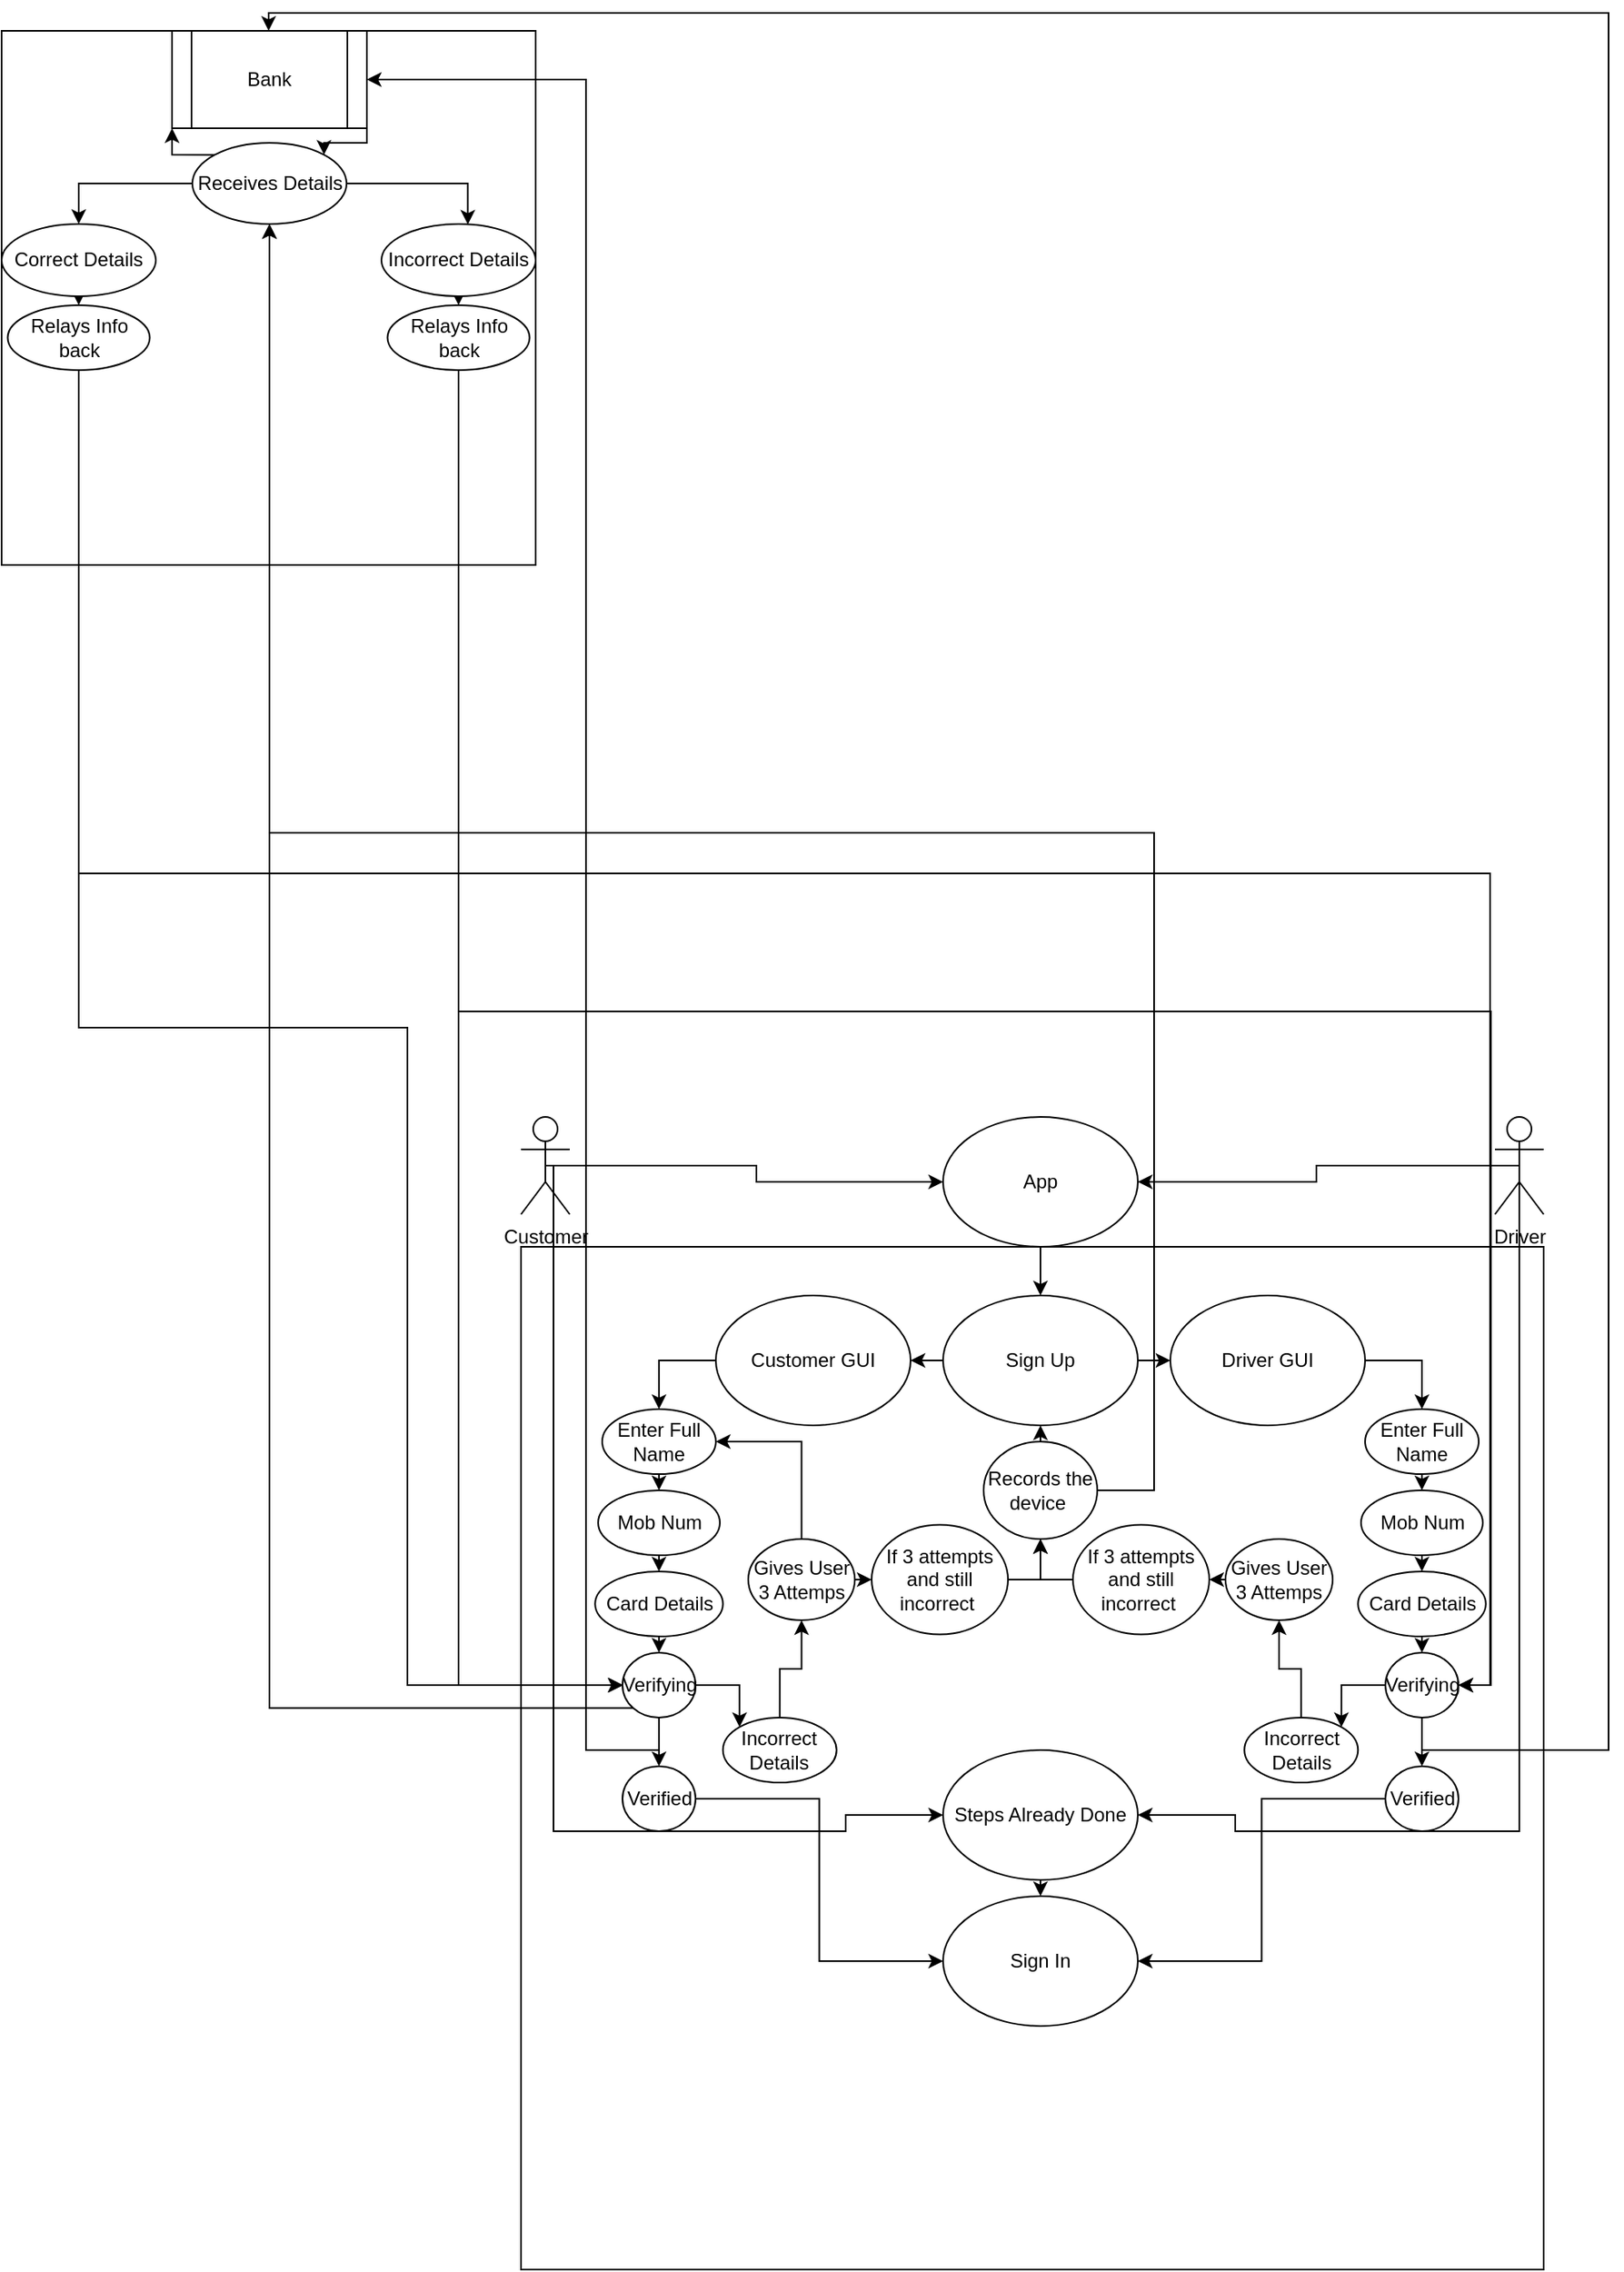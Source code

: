 <mxfile version="24.7.17">
  <diagram name="Page-1" id="1uZEyyDIQPDQiscJpvkE">
    <mxGraphModel dx="714" dy="3490" grid="1" gridSize="10" guides="1" tooltips="1" connect="1" arrows="1" fold="1" page="1" pageScale="1" pageWidth="827" pageHeight="1169" math="0" shadow="0">
      <root>
        <mxCell id="0" />
        <mxCell id="1" parent="0" />
        <mxCell id="7FEDEtRAqXnlfVxVKvqJ-1" value="" style="whiteSpace=wrap;html=1;aspect=fixed;" vertex="1" parent="1">
          <mxGeometry x="320" y="-420" width="630" height="630" as="geometry" />
        </mxCell>
        <mxCell id="7FEDEtRAqXnlfVxVKvqJ-8" style="edgeStyle=orthogonalEdgeStyle;rounded=0;orthogonalLoop=1;jettySize=auto;html=1;exitX=0.5;exitY=0.5;exitDx=0;exitDy=0;exitPerimeter=0;entryX=0;entryY=0.5;entryDx=0;entryDy=0;" edge="1" parent="1" source="7FEDEtRAqXnlfVxVKvqJ-2" target="7FEDEtRAqXnlfVxVKvqJ-7">
          <mxGeometry relative="1" as="geometry" />
        </mxCell>
        <mxCell id="7FEDEtRAqXnlfVxVKvqJ-103" style="edgeStyle=orthogonalEdgeStyle;rounded=0;orthogonalLoop=1;jettySize=auto;html=1;exitX=0.5;exitY=0.5;exitDx=0;exitDy=0;exitPerimeter=0;entryX=0;entryY=0.5;entryDx=0;entryDy=0;" edge="1" parent="1" source="7FEDEtRAqXnlfVxVKvqJ-2" target="7FEDEtRAqXnlfVxVKvqJ-101">
          <mxGeometry relative="1" as="geometry">
            <mxPoint x="640" y="-110" as="targetPoint" />
            <Array as="points">
              <mxPoint x="340" y="-470" />
              <mxPoint x="340" y="-60" />
              <mxPoint x="520" y="-60" />
              <mxPoint x="520" y="-70" />
            </Array>
          </mxGeometry>
        </mxCell>
        <mxCell id="7FEDEtRAqXnlfVxVKvqJ-2" value="Customer" style="shape=umlActor;verticalLabelPosition=bottom;verticalAlign=top;html=1;outlineConnect=0;" vertex="1" parent="1">
          <mxGeometry x="320" y="-500" width="30" height="60" as="geometry" />
        </mxCell>
        <mxCell id="7FEDEtRAqXnlfVxVKvqJ-9" style="edgeStyle=orthogonalEdgeStyle;rounded=0;orthogonalLoop=1;jettySize=auto;html=1;exitX=0.5;exitY=0.5;exitDx=0;exitDy=0;exitPerimeter=0;" edge="1" parent="1" source="7FEDEtRAqXnlfVxVKvqJ-3" target="7FEDEtRAqXnlfVxVKvqJ-7">
          <mxGeometry relative="1" as="geometry" />
        </mxCell>
        <mxCell id="7FEDEtRAqXnlfVxVKvqJ-102" style="edgeStyle=orthogonalEdgeStyle;rounded=0;orthogonalLoop=1;jettySize=auto;html=1;exitX=0.5;exitY=0.5;exitDx=0;exitDy=0;exitPerimeter=0;entryX=1;entryY=0.5;entryDx=0;entryDy=0;" edge="1" parent="1" source="7FEDEtRAqXnlfVxVKvqJ-3" target="7FEDEtRAqXnlfVxVKvqJ-101">
          <mxGeometry relative="1" as="geometry">
            <Array as="points">
              <mxPoint x="935" y="-60" />
              <mxPoint x="760" y="-60" />
              <mxPoint x="760" y="-70" />
            </Array>
          </mxGeometry>
        </mxCell>
        <mxCell id="7FEDEtRAqXnlfVxVKvqJ-3" value="Driver" style="shape=umlActor;verticalLabelPosition=bottom;verticalAlign=top;html=1;outlineConnect=0;" vertex="1" parent="1">
          <mxGeometry x="920" y="-500" width="30" height="60" as="geometry" />
        </mxCell>
        <mxCell id="7FEDEtRAqXnlfVxVKvqJ-14" style="edgeStyle=orthogonalEdgeStyle;rounded=0;orthogonalLoop=1;jettySize=auto;html=1;exitX=0.5;exitY=1;exitDx=0;exitDy=0;entryX=0.5;entryY=0;entryDx=0;entryDy=0;" edge="1" parent="1" source="7FEDEtRAqXnlfVxVKvqJ-7" target="7FEDEtRAqXnlfVxVKvqJ-10">
          <mxGeometry relative="1" as="geometry" />
        </mxCell>
        <mxCell id="7FEDEtRAqXnlfVxVKvqJ-7" value="App" style="ellipse;whiteSpace=wrap;html=1;" vertex="1" parent="1">
          <mxGeometry x="580" y="-500" width="120" height="80" as="geometry" />
        </mxCell>
        <mxCell id="7FEDEtRAqXnlfVxVKvqJ-17" style="edgeStyle=orthogonalEdgeStyle;rounded=0;orthogonalLoop=1;jettySize=auto;html=1;exitX=0;exitY=0.5;exitDx=0;exitDy=0;entryX=1;entryY=0.5;entryDx=0;entryDy=0;" edge="1" parent="1" source="7FEDEtRAqXnlfVxVKvqJ-10" target="7FEDEtRAqXnlfVxVKvqJ-12">
          <mxGeometry relative="1" as="geometry" />
        </mxCell>
        <mxCell id="7FEDEtRAqXnlfVxVKvqJ-18" style="edgeStyle=orthogonalEdgeStyle;rounded=0;orthogonalLoop=1;jettySize=auto;html=1;exitX=1;exitY=0.5;exitDx=0;exitDy=0;entryX=0;entryY=0.5;entryDx=0;entryDy=0;" edge="1" parent="1" source="7FEDEtRAqXnlfVxVKvqJ-10" target="7FEDEtRAqXnlfVxVKvqJ-13">
          <mxGeometry relative="1" as="geometry" />
        </mxCell>
        <mxCell id="7FEDEtRAqXnlfVxVKvqJ-10" value="Sign Up" style="ellipse;whiteSpace=wrap;html=1;" vertex="1" parent="1">
          <mxGeometry x="580" y="-390" width="120" height="80" as="geometry" />
        </mxCell>
        <mxCell id="7FEDEtRAqXnlfVxVKvqJ-23" style="edgeStyle=orthogonalEdgeStyle;rounded=0;orthogonalLoop=1;jettySize=auto;html=1;exitX=0;exitY=0.5;exitDx=0;exitDy=0;entryX=0.5;entryY=0;entryDx=0;entryDy=0;" edge="1" parent="1" source="7FEDEtRAqXnlfVxVKvqJ-12" target="7FEDEtRAqXnlfVxVKvqJ-19">
          <mxGeometry relative="1" as="geometry" />
        </mxCell>
        <mxCell id="7FEDEtRAqXnlfVxVKvqJ-12" value="Customer GUI" style="ellipse;whiteSpace=wrap;html=1;" vertex="1" parent="1">
          <mxGeometry x="440" y="-390" width="120" height="80" as="geometry" />
        </mxCell>
        <mxCell id="7FEDEtRAqXnlfVxVKvqJ-24" style="edgeStyle=orthogonalEdgeStyle;rounded=0;orthogonalLoop=1;jettySize=auto;html=1;exitX=1;exitY=0.5;exitDx=0;exitDy=0;entryX=0.5;entryY=0;entryDx=0;entryDy=0;" edge="1" parent="1" source="7FEDEtRAqXnlfVxVKvqJ-13" target="7FEDEtRAqXnlfVxVKvqJ-20">
          <mxGeometry relative="1" as="geometry" />
        </mxCell>
        <mxCell id="7FEDEtRAqXnlfVxVKvqJ-13" value="Driver GUI" style="ellipse;whiteSpace=wrap;html=1;" vertex="1" parent="1">
          <mxGeometry x="720" y="-390" width="120" height="80" as="geometry" />
        </mxCell>
        <mxCell id="7FEDEtRAqXnlfVxVKvqJ-58" style="edgeStyle=orthogonalEdgeStyle;rounded=0;orthogonalLoop=1;jettySize=auto;html=1;exitX=0.5;exitY=1;exitDx=0;exitDy=0;entryX=0.5;entryY=0;entryDx=0;entryDy=0;" edge="1" parent="1" source="7FEDEtRAqXnlfVxVKvqJ-19" target="7FEDEtRAqXnlfVxVKvqJ-21">
          <mxGeometry relative="1" as="geometry" />
        </mxCell>
        <mxCell id="7FEDEtRAqXnlfVxVKvqJ-19" value="Enter Full Name" style="ellipse;whiteSpace=wrap;html=1;" vertex="1" parent="1">
          <mxGeometry x="370" y="-320" width="70" height="40" as="geometry" />
        </mxCell>
        <mxCell id="7FEDEtRAqXnlfVxVKvqJ-71" style="edgeStyle=orthogonalEdgeStyle;rounded=0;orthogonalLoop=1;jettySize=auto;html=1;exitX=0.5;exitY=1;exitDx=0;exitDy=0;entryX=0.5;entryY=0;entryDx=0;entryDy=0;" edge="1" parent="1" source="7FEDEtRAqXnlfVxVKvqJ-20" target="7FEDEtRAqXnlfVxVKvqJ-22">
          <mxGeometry relative="1" as="geometry" />
        </mxCell>
        <mxCell id="7FEDEtRAqXnlfVxVKvqJ-20" value="Enter Full Name" style="ellipse;whiteSpace=wrap;html=1;" vertex="1" parent="1">
          <mxGeometry x="840" y="-320" width="70" height="40" as="geometry" />
        </mxCell>
        <mxCell id="7FEDEtRAqXnlfVxVKvqJ-59" style="edgeStyle=orthogonalEdgeStyle;rounded=0;orthogonalLoop=1;jettySize=auto;html=1;exitX=0.5;exitY=1;exitDx=0;exitDy=0;entryX=0.5;entryY=0;entryDx=0;entryDy=0;" edge="1" parent="1" source="7FEDEtRAqXnlfVxVKvqJ-21" target="7FEDEtRAqXnlfVxVKvqJ-25">
          <mxGeometry relative="1" as="geometry" />
        </mxCell>
        <mxCell id="7FEDEtRAqXnlfVxVKvqJ-21" value="Mob Num" style="ellipse;whiteSpace=wrap;html=1;" vertex="1" parent="1">
          <mxGeometry x="367.5" y="-270" width="75" height="40" as="geometry" />
        </mxCell>
        <mxCell id="7FEDEtRAqXnlfVxVKvqJ-72" style="edgeStyle=orthogonalEdgeStyle;rounded=0;orthogonalLoop=1;jettySize=auto;html=1;exitX=0.5;exitY=1;exitDx=0;exitDy=0;entryX=0.5;entryY=0;entryDx=0;entryDy=0;" edge="1" parent="1" source="7FEDEtRAqXnlfVxVKvqJ-22" target="7FEDEtRAqXnlfVxVKvqJ-64">
          <mxGeometry relative="1" as="geometry" />
        </mxCell>
        <mxCell id="7FEDEtRAqXnlfVxVKvqJ-22" value="Mob Num" style="ellipse;whiteSpace=wrap;html=1;" vertex="1" parent="1">
          <mxGeometry x="837.5" y="-270" width="75" height="40" as="geometry" />
        </mxCell>
        <mxCell id="7FEDEtRAqXnlfVxVKvqJ-91" style="edgeStyle=orthogonalEdgeStyle;rounded=0;orthogonalLoop=1;jettySize=auto;html=1;exitX=0.5;exitY=1;exitDx=0;exitDy=0;entryX=0.5;entryY=0;entryDx=0;entryDy=0;" edge="1" parent="1" source="7FEDEtRAqXnlfVxVKvqJ-25" target="7FEDEtRAqXnlfVxVKvqJ-28">
          <mxGeometry relative="1" as="geometry" />
        </mxCell>
        <mxCell id="7FEDEtRAqXnlfVxVKvqJ-25" value="Card Details" style="ellipse;whiteSpace=wrap;html=1;" vertex="1" parent="1">
          <mxGeometry x="365.63" y="-220" width="78.75" height="40" as="geometry" />
        </mxCell>
        <mxCell id="7FEDEtRAqXnlfVxVKvqJ-26" value="" style="whiteSpace=wrap;html=1;aspect=fixed;" vertex="1" parent="1">
          <mxGeometry y="-1169" width="329" height="329" as="geometry" />
        </mxCell>
        <mxCell id="7FEDEtRAqXnlfVxVKvqJ-54" style="edgeStyle=orthogonalEdgeStyle;rounded=0;orthogonalLoop=1;jettySize=auto;html=1;exitX=1;exitY=1;exitDx=0;exitDy=0;entryX=1;entryY=0;entryDx=0;entryDy=0;" edge="1" parent="1" source="7FEDEtRAqXnlfVxVKvqJ-27" target="7FEDEtRAqXnlfVxVKvqJ-29">
          <mxGeometry relative="1" as="geometry">
            <Array as="points">
              <mxPoint x="225" y="-1100" />
              <mxPoint x="199" y="-1100" />
            </Array>
          </mxGeometry>
        </mxCell>
        <mxCell id="7FEDEtRAqXnlfVxVKvqJ-27" value="Bank" style="shape=process;whiteSpace=wrap;html=1;backgroundOutline=1;" vertex="1" parent="1">
          <mxGeometry x="105" y="-1169" width="120" height="60" as="geometry" />
        </mxCell>
        <mxCell id="7FEDEtRAqXnlfVxVKvqJ-57" style="edgeStyle=orthogonalEdgeStyle;rounded=0;orthogonalLoop=1;jettySize=auto;html=1;exitX=1;exitY=0.5;exitDx=0;exitDy=0;entryX=0;entryY=0;entryDx=0;entryDy=0;" edge="1" parent="1" source="7FEDEtRAqXnlfVxVKvqJ-28" target="7FEDEtRAqXnlfVxVKvqJ-39">
          <mxGeometry relative="1" as="geometry" />
        </mxCell>
        <mxCell id="7FEDEtRAqXnlfVxVKvqJ-79" style="edgeStyle=orthogonalEdgeStyle;rounded=0;orthogonalLoop=1;jettySize=auto;html=1;exitX=0.5;exitY=1;exitDx=0;exitDy=0;entryX=0.5;entryY=0;entryDx=0;entryDy=0;" edge="1" parent="1" source="7FEDEtRAqXnlfVxVKvqJ-28" target="7FEDEtRAqXnlfVxVKvqJ-78">
          <mxGeometry relative="1" as="geometry" />
        </mxCell>
        <mxCell id="7FEDEtRAqXnlfVxVKvqJ-85" style="edgeStyle=orthogonalEdgeStyle;rounded=0;orthogonalLoop=1;jettySize=auto;html=1;exitX=0.5;exitY=1;exitDx=0;exitDy=0;entryX=1;entryY=0.5;entryDx=0;entryDy=0;" edge="1" parent="1" source="7FEDEtRAqXnlfVxVKvqJ-28" target="7FEDEtRAqXnlfVxVKvqJ-27">
          <mxGeometry relative="1" as="geometry">
            <Array as="points">
              <mxPoint x="405" y="-110" />
              <mxPoint x="360" y="-110" />
              <mxPoint x="360" y="-1139" />
            </Array>
          </mxGeometry>
        </mxCell>
        <mxCell id="7FEDEtRAqXnlfVxVKvqJ-92" style="edgeStyle=orthogonalEdgeStyle;rounded=0;orthogonalLoop=1;jettySize=auto;html=1;exitX=0;exitY=1;exitDx=0;exitDy=0;entryX=0.5;entryY=1;entryDx=0;entryDy=0;" edge="1" parent="1" source="7FEDEtRAqXnlfVxVKvqJ-28" target="7FEDEtRAqXnlfVxVKvqJ-29">
          <mxGeometry relative="1" as="geometry" />
        </mxCell>
        <mxCell id="7FEDEtRAqXnlfVxVKvqJ-28" value="Verifying" style="ellipse;whiteSpace=wrap;html=1;" vertex="1" parent="1">
          <mxGeometry x="382.5" y="-170" width="45" height="40" as="geometry" />
        </mxCell>
        <mxCell id="7FEDEtRAqXnlfVxVKvqJ-33" style="edgeStyle=orthogonalEdgeStyle;rounded=0;orthogonalLoop=1;jettySize=auto;html=1;exitX=0;exitY=0.5;exitDx=0;exitDy=0;entryX=0.5;entryY=0;entryDx=0;entryDy=0;" edge="1" parent="1" source="7FEDEtRAqXnlfVxVKvqJ-29" target="7FEDEtRAqXnlfVxVKvqJ-30">
          <mxGeometry relative="1" as="geometry" />
        </mxCell>
        <mxCell id="7FEDEtRAqXnlfVxVKvqJ-51" style="edgeStyle=orthogonalEdgeStyle;rounded=0;orthogonalLoop=1;jettySize=auto;html=1;exitX=0;exitY=0;exitDx=0;exitDy=0;entryX=0;entryY=1;entryDx=0;entryDy=0;" edge="1" parent="1" source="7FEDEtRAqXnlfVxVKvqJ-29" target="7FEDEtRAqXnlfVxVKvqJ-27">
          <mxGeometry relative="1" as="geometry" />
        </mxCell>
        <mxCell id="7FEDEtRAqXnlfVxVKvqJ-29" value="Receives Details" style="ellipse;whiteSpace=wrap;html=1;" vertex="1" parent="1">
          <mxGeometry x="117.5" y="-1100" width="95" height="50" as="geometry" />
        </mxCell>
        <mxCell id="7FEDEtRAqXnlfVxVKvqJ-38" style="edgeStyle=orthogonalEdgeStyle;rounded=0;orthogonalLoop=1;jettySize=auto;html=1;exitX=0.5;exitY=1;exitDx=0;exitDy=0;entryX=0.5;entryY=0;entryDx=0;entryDy=0;" edge="1" parent="1" source="7FEDEtRAqXnlfVxVKvqJ-30" target="7FEDEtRAqXnlfVxVKvqJ-36">
          <mxGeometry relative="1" as="geometry" />
        </mxCell>
        <mxCell id="7FEDEtRAqXnlfVxVKvqJ-30" value="Correct Details" style="ellipse;whiteSpace=wrap;html=1;" vertex="1" parent="1">
          <mxGeometry y="-1050" width="95" height="44.5" as="geometry" />
        </mxCell>
        <mxCell id="7FEDEtRAqXnlfVxVKvqJ-37" style="edgeStyle=orthogonalEdgeStyle;rounded=0;orthogonalLoop=1;jettySize=auto;html=1;exitX=0.5;exitY=1;exitDx=0;exitDy=0;entryX=0.5;entryY=0;entryDx=0;entryDy=0;" edge="1" parent="1" source="7FEDEtRAqXnlfVxVKvqJ-32" target="7FEDEtRAqXnlfVxVKvqJ-35">
          <mxGeometry relative="1" as="geometry" />
        </mxCell>
        <mxCell id="7FEDEtRAqXnlfVxVKvqJ-32" value="Incorrect Details" style="ellipse;whiteSpace=wrap;html=1;" vertex="1" parent="1">
          <mxGeometry x="234" y="-1050" width="95" height="44.5" as="geometry" />
        </mxCell>
        <mxCell id="7FEDEtRAqXnlfVxVKvqJ-34" style="edgeStyle=orthogonalEdgeStyle;rounded=0;orthogonalLoop=1;jettySize=auto;html=1;exitX=1;exitY=0.5;exitDx=0;exitDy=0;entryX=0.56;entryY=0.007;entryDx=0;entryDy=0;entryPerimeter=0;" edge="1" parent="1" source="7FEDEtRAqXnlfVxVKvqJ-29" target="7FEDEtRAqXnlfVxVKvqJ-32">
          <mxGeometry relative="1" as="geometry" />
        </mxCell>
        <mxCell id="7FEDEtRAqXnlfVxVKvqJ-93" style="edgeStyle=orthogonalEdgeStyle;rounded=0;orthogonalLoop=1;jettySize=auto;html=1;exitX=0.5;exitY=1;exitDx=0;exitDy=0;entryX=0;entryY=0.5;entryDx=0;entryDy=0;" edge="1" parent="1" source="7FEDEtRAqXnlfVxVKvqJ-35" target="7FEDEtRAqXnlfVxVKvqJ-28">
          <mxGeometry relative="1" as="geometry">
            <mxPoint x="380" y="-150" as="targetPoint" />
            <Array as="points">
              <mxPoint x="282" y="-150" />
            </Array>
          </mxGeometry>
        </mxCell>
        <mxCell id="7FEDEtRAqXnlfVxVKvqJ-96" style="edgeStyle=orthogonalEdgeStyle;rounded=0;orthogonalLoop=1;jettySize=auto;html=1;exitX=0.5;exitY=1;exitDx=0;exitDy=0;entryX=1;entryY=0.5;entryDx=0;entryDy=0;" edge="1" parent="1" source="7FEDEtRAqXnlfVxVKvqJ-35" target="7FEDEtRAqXnlfVxVKvqJ-65">
          <mxGeometry relative="1" as="geometry" />
        </mxCell>
        <mxCell id="7FEDEtRAqXnlfVxVKvqJ-35" value="Relays Info back&lt;span style=&quot;color: rgba(0, 0, 0, 0); font-family: monospace; font-size: 0px; text-align: start; text-wrap: nowrap;&quot;&gt;%3CmxGraphModel%3E%3Croot%3E%3CmxCell%20id%3D%220%22%2F%3E%3CmxCell%20id%3D%221%22%20parent%3D%220%22%2F%3E%3CmxCell%20id%3D%222%22%20value%3D%22%22%20style%3D%22ellipse%3BwhiteSpace%3Dwrap%3Bhtml%3D1%3B%22%20vertex%3D%221%22%20parent%3D%221%22%3E%3CmxGeometry%20y%3D%22-1050%22%20width%3D%2295%22%20height%3D%2244.5%22%20as%3D%22geometry%22%2F%3E%3C%2FmxCell%3E%3C%2Froot%3E%3C%2FmxGraphModel%3E&lt;/span&gt;" style="ellipse;whiteSpace=wrap;html=1;" vertex="1" parent="1">
          <mxGeometry x="237.75" y="-1000" width="87.5" height="40" as="geometry" />
        </mxCell>
        <mxCell id="7FEDEtRAqXnlfVxVKvqJ-83" style="edgeStyle=orthogonalEdgeStyle;rounded=0;orthogonalLoop=1;jettySize=auto;html=1;exitX=0.5;exitY=1;exitDx=0;exitDy=0;" edge="1" parent="1" source="7FEDEtRAqXnlfVxVKvqJ-36">
          <mxGeometry relative="1" as="geometry">
            <mxPoint x="383" y="-150" as="targetPoint" />
            <Array as="points">
              <mxPoint x="48" y="-555" />
              <mxPoint x="250" y="-555" />
              <mxPoint x="250" y="-150" />
            </Array>
          </mxGeometry>
        </mxCell>
        <mxCell id="7FEDEtRAqXnlfVxVKvqJ-94" style="edgeStyle=orthogonalEdgeStyle;rounded=0;orthogonalLoop=1;jettySize=auto;html=1;exitX=0.5;exitY=1;exitDx=0;exitDy=0;entryX=1;entryY=0.5;entryDx=0;entryDy=0;" edge="1" parent="1" source="7FEDEtRAqXnlfVxVKvqJ-36" target="7FEDEtRAqXnlfVxVKvqJ-65">
          <mxGeometry relative="1" as="geometry">
            <Array as="points">
              <mxPoint x="47" y="-650" />
              <mxPoint x="917" y="-650" />
              <mxPoint x="917" y="-150" />
            </Array>
          </mxGeometry>
        </mxCell>
        <mxCell id="7FEDEtRAqXnlfVxVKvqJ-36" value="Relays Info back&lt;span style=&quot;color: rgba(0, 0, 0, 0); font-family: monospace; font-size: 0px; text-align: start; text-wrap: nowrap;&quot;&gt;%3CmxGraphModel%3E%3Croot%3E%3CmxCell%20id%3D%220%22%2F%3E%3CmxCell%20id%3D%221%22%20parent%3D%220%22%2F%3E%3CmxCell%20id%3D%222%22%20value%3D%22%22%20style%3D%22ellipse%3BwhiteSpace%3Dwrap%3Bhtml%3D1%3B%22%20vertex%3D%221%22%20parent%3D%221%22%3E%3CmxGeometry%20y%3D%22-1050%22%20width%3D%2295%22%20height%3D%2244.5%22%20as%3D%22geometry%22%2F%3E%3C%2FmxCell%3E%3C%2Froot%3E%3C%2FmxGraphModel%3E&lt;/span&gt;" style="ellipse;whiteSpace=wrap;html=1;" vertex="1" parent="1">
          <mxGeometry x="3.75" y="-1000" width="87.5" height="40" as="geometry" />
        </mxCell>
        <mxCell id="7FEDEtRAqXnlfVxVKvqJ-42" style="edgeStyle=orthogonalEdgeStyle;rounded=0;orthogonalLoop=1;jettySize=auto;html=1;exitX=0.5;exitY=0;exitDx=0;exitDy=0;entryX=0.5;entryY=1;entryDx=0;entryDy=0;" edge="1" parent="1" source="7FEDEtRAqXnlfVxVKvqJ-39" target="7FEDEtRAqXnlfVxVKvqJ-41">
          <mxGeometry relative="1" as="geometry" />
        </mxCell>
        <mxCell id="7FEDEtRAqXnlfVxVKvqJ-39" value="Incorrect Details" style="ellipse;whiteSpace=wrap;html=1;" vertex="1" parent="1">
          <mxGeometry x="444.38" y="-130" width="70" height="40" as="geometry" />
        </mxCell>
        <mxCell id="7FEDEtRAqXnlfVxVKvqJ-43" style="edgeStyle=orthogonalEdgeStyle;rounded=0;orthogonalLoop=1;jettySize=auto;html=1;exitX=0.5;exitY=0;exitDx=0;exitDy=0;entryX=1;entryY=0.5;entryDx=0;entryDy=0;" edge="1" parent="1" source="7FEDEtRAqXnlfVxVKvqJ-41" target="7FEDEtRAqXnlfVxVKvqJ-19">
          <mxGeometry relative="1" as="geometry" />
        </mxCell>
        <mxCell id="7FEDEtRAqXnlfVxVKvqJ-48" style="edgeStyle=orthogonalEdgeStyle;rounded=0;orthogonalLoop=1;jettySize=auto;html=1;exitX=1;exitY=0.5;exitDx=0;exitDy=0;entryX=0;entryY=0.5;entryDx=0;entryDy=0;" edge="1" parent="1" source="7FEDEtRAqXnlfVxVKvqJ-41" target="7FEDEtRAqXnlfVxVKvqJ-47">
          <mxGeometry relative="1" as="geometry" />
        </mxCell>
        <mxCell id="7FEDEtRAqXnlfVxVKvqJ-41" value="Gives User 3 Attemps" style="ellipse;whiteSpace=wrap;html=1;" vertex="1" parent="1">
          <mxGeometry x="460" y="-240" width="65.62" height="50" as="geometry" />
        </mxCell>
        <mxCell id="7FEDEtRAqXnlfVxVKvqJ-46" style="edgeStyle=orthogonalEdgeStyle;rounded=0;orthogonalLoop=1;jettySize=auto;html=1;exitX=0.5;exitY=0;exitDx=0;exitDy=0;entryX=0.5;entryY=1;entryDx=0;entryDy=0;" edge="1" parent="1" source="7FEDEtRAqXnlfVxVKvqJ-44" target="7FEDEtRAqXnlfVxVKvqJ-10">
          <mxGeometry relative="1" as="geometry" />
        </mxCell>
        <mxCell id="7FEDEtRAqXnlfVxVKvqJ-50" style="edgeStyle=orthogonalEdgeStyle;rounded=0;orthogonalLoop=1;jettySize=auto;html=1;exitX=1;exitY=0.5;exitDx=0;exitDy=0;entryX=0.5;entryY=1;entryDx=0;entryDy=0;" edge="1" parent="1" source="7FEDEtRAqXnlfVxVKvqJ-44" target="7FEDEtRAqXnlfVxVKvqJ-29">
          <mxGeometry relative="1" as="geometry">
            <Array as="points">
              <mxPoint x="710" y="-270" />
              <mxPoint x="710" y="-675" />
              <mxPoint x="165" y="-675" />
            </Array>
          </mxGeometry>
        </mxCell>
        <mxCell id="7FEDEtRAqXnlfVxVKvqJ-44" value="Records the device&amp;nbsp;" style="ellipse;whiteSpace=wrap;html=1;" vertex="1" parent="1">
          <mxGeometry x="605" y="-300" width="70" height="60" as="geometry" />
        </mxCell>
        <mxCell id="7FEDEtRAqXnlfVxVKvqJ-49" style="edgeStyle=orthogonalEdgeStyle;rounded=0;orthogonalLoop=1;jettySize=auto;html=1;exitX=1;exitY=0.5;exitDx=0;exitDy=0;entryX=0.5;entryY=1;entryDx=0;entryDy=0;" edge="1" parent="1" source="7FEDEtRAqXnlfVxVKvqJ-47" target="7FEDEtRAqXnlfVxVKvqJ-44">
          <mxGeometry relative="1" as="geometry" />
        </mxCell>
        <mxCell id="7FEDEtRAqXnlfVxVKvqJ-47" value="If 3 attempts and still incorrect&amp;nbsp;" style="ellipse;whiteSpace=wrap;html=1;" vertex="1" parent="1">
          <mxGeometry x="536" y="-248.75" width="84" height="67.5" as="geometry" />
        </mxCell>
        <mxCell id="7FEDEtRAqXnlfVxVKvqJ-73" style="edgeStyle=orthogonalEdgeStyle;rounded=0;orthogonalLoop=1;jettySize=auto;html=1;exitX=0.5;exitY=1;exitDx=0;exitDy=0;entryX=0.5;entryY=0;entryDx=0;entryDy=0;" edge="1" parent="1" source="7FEDEtRAqXnlfVxVKvqJ-64" target="7FEDEtRAqXnlfVxVKvqJ-65">
          <mxGeometry relative="1" as="geometry" />
        </mxCell>
        <mxCell id="7FEDEtRAqXnlfVxVKvqJ-64" value="Card Details" style="ellipse;whiteSpace=wrap;html=1;direction=east;flipH=0;flipV=1;" vertex="1" parent="1">
          <mxGeometry x="835.63" y="-220" width="78.75" height="40" as="geometry" />
        </mxCell>
        <mxCell id="7FEDEtRAqXnlfVxVKvqJ-74" style="edgeStyle=orthogonalEdgeStyle;rounded=0;orthogonalLoop=1;jettySize=auto;html=1;exitX=0;exitY=0.5;exitDx=0;exitDy=0;entryX=1;entryY=0;entryDx=0;entryDy=0;" edge="1" parent="1" source="7FEDEtRAqXnlfVxVKvqJ-65" target="7FEDEtRAqXnlfVxVKvqJ-66">
          <mxGeometry relative="1" as="geometry" />
        </mxCell>
        <mxCell id="7FEDEtRAqXnlfVxVKvqJ-82" style="edgeStyle=orthogonalEdgeStyle;rounded=0;orthogonalLoop=1;jettySize=auto;html=1;exitX=0.5;exitY=1;exitDx=0;exitDy=0;entryX=0.5;entryY=0;entryDx=0;entryDy=0;" edge="1" parent="1" source="7FEDEtRAqXnlfVxVKvqJ-65" target="7FEDEtRAqXnlfVxVKvqJ-80">
          <mxGeometry relative="1" as="geometry" />
        </mxCell>
        <mxCell id="7FEDEtRAqXnlfVxVKvqJ-90" style="edgeStyle=orthogonalEdgeStyle;rounded=0;orthogonalLoop=1;jettySize=auto;html=1;exitX=0.5;exitY=1;exitDx=0;exitDy=0;entryX=0.5;entryY=0;entryDx=0;entryDy=0;" edge="1" parent="1" source="7FEDEtRAqXnlfVxVKvqJ-65" target="7FEDEtRAqXnlfVxVKvqJ-26">
          <mxGeometry relative="1" as="geometry">
            <Array as="points">
              <mxPoint x="875" y="-110" />
              <mxPoint x="990" y="-110" />
              <mxPoint x="990" y="-1180" />
              <mxPoint x="165" y="-1180" />
            </Array>
          </mxGeometry>
        </mxCell>
        <mxCell id="7FEDEtRAqXnlfVxVKvqJ-65" value="Verifying" style="ellipse;whiteSpace=wrap;html=1;direction=east;flipH=0;flipV=1;" vertex="1" parent="1">
          <mxGeometry x="852.51" y="-170" width="45" height="40" as="geometry" />
        </mxCell>
        <mxCell id="7FEDEtRAqXnlfVxVKvqJ-75" style="edgeStyle=orthogonalEdgeStyle;rounded=0;orthogonalLoop=1;jettySize=auto;html=1;exitX=0.5;exitY=0;exitDx=0;exitDy=0;entryX=0.5;entryY=1;entryDx=0;entryDy=0;" edge="1" parent="1" source="7FEDEtRAqXnlfVxVKvqJ-66" target="7FEDEtRAqXnlfVxVKvqJ-67">
          <mxGeometry relative="1" as="geometry" />
        </mxCell>
        <mxCell id="7FEDEtRAqXnlfVxVKvqJ-66" value="Incorrect Details" style="ellipse;whiteSpace=wrap;html=1;direction=east;flipH=0;flipV=1;" vertex="1" parent="1">
          <mxGeometry x="765.63" y="-130" width="70" height="40" as="geometry" />
        </mxCell>
        <mxCell id="7FEDEtRAqXnlfVxVKvqJ-76" style="edgeStyle=orthogonalEdgeStyle;rounded=0;orthogonalLoop=1;jettySize=auto;html=1;exitX=0;exitY=0.5;exitDx=0;exitDy=0;entryX=1;entryY=0.5;entryDx=0;entryDy=0;" edge="1" parent="1" source="7FEDEtRAqXnlfVxVKvqJ-67" target="7FEDEtRAqXnlfVxVKvqJ-68">
          <mxGeometry relative="1" as="geometry" />
        </mxCell>
        <mxCell id="7FEDEtRAqXnlfVxVKvqJ-67" value="Gives User 3 Attemps" style="ellipse;whiteSpace=wrap;html=1;direction=east;flipH=0;flipV=1;" vertex="1" parent="1">
          <mxGeometry x="754" y="-240" width="66" height="50" as="geometry" />
        </mxCell>
        <mxCell id="7FEDEtRAqXnlfVxVKvqJ-77" style="edgeStyle=orthogonalEdgeStyle;rounded=0;orthogonalLoop=1;jettySize=auto;html=1;exitX=0;exitY=0.5;exitDx=0;exitDy=0;entryX=0.5;entryY=1;entryDx=0;entryDy=0;" edge="1" parent="1" source="7FEDEtRAqXnlfVxVKvqJ-68" target="7FEDEtRAqXnlfVxVKvqJ-44">
          <mxGeometry relative="1" as="geometry" />
        </mxCell>
        <mxCell id="7FEDEtRAqXnlfVxVKvqJ-68" value="If 3 attempts and still incorrect&amp;nbsp;" style="ellipse;whiteSpace=wrap;html=1;direction=east;flipH=0;flipV=1;" vertex="1" parent="1">
          <mxGeometry x="660" y="-248.75" width="84" height="67.5" as="geometry" />
        </mxCell>
        <mxCell id="7FEDEtRAqXnlfVxVKvqJ-99" style="edgeStyle=orthogonalEdgeStyle;rounded=0;orthogonalLoop=1;jettySize=auto;html=1;exitX=1;exitY=0.5;exitDx=0;exitDy=0;entryX=0;entryY=0.5;entryDx=0;entryDy=0;" edge="1" parent="1" source="7FEDEtRAqXnlfVxVKvqJ-78" target="7FEDEtRAqXnlfVxVKvqJ-97">
          <mxGeometry relative="1" as="geometry" />
        </mxCell>
        <mxCell id="7FEDEtRAqXnlfVxVKvqJ-78" value="Verified" style="ellipse;whiteSpace=wrap;html=1;" vertex="1" parent="1">
          <mxGeometry x="382.5" y="-100" width="45" height="40" as="geometry" />
        </mxCell>
        <mxCell id="7FEDEtRAqXnlfVxVKvqJ-100" style="edgeStyle=orthogonalEdgeStyle;rounded=0;orthogonalLoop=1;jettySize=auto;html=1;exitX=0;exitY=0.5;exitDx=0;exitDy=0;entryX=1;entryY=0.5;entryDx=0;entryDy=0;" edge="1" parent="1" source="7FEDEtRAqXnlfVxVKvqJ-80" target="7FEDEtRAqXnlfVxVKvqJ-97">
          <mxGeometry relative="1" as="geometry" />
        </mxCell>
        <mxCell id="7FEDEtRAqXnlfVxVKvqJ-80" value="Verified" style="ellipse;whiteSpace=wrap;html=1;" vertex="1" parent="1">
          <mxGeometry x="852.51" y="-100" width="45" height="40" as="geometry" />
        </mxCell>
        <mxCell id="7FEDEtRAqXnlfVxVKvqJ-97" value="Sign In" style="ellipse;whiteSpace=wrap;html=1;" vertex="1" parent="1">
          <mxGeometry x="580" y="-20" width="120" height="80" as="geometry" />
        </mxCell>
        <mxCell id="7FEDEtRAqXnlfVxVKvqJ-104" style="edgeStyle=orthogonalEdgeStyle;rounded=0;orthogonalLoop=1;jettySize=auto;html=1;exitX=0.5;exitY=1;exitDx=0;exitDy=0;entryX=0.5;entryY=0;entryDx=0;entryDy=0;" edge="1" parent="1" source="7FEDEtRAqXnlfVxVKvqJ-101" target="7FEDEtRAqXnlfVxVKvqJ-97">
          <mxGeometry relative="1" as="geometry" />
        </mxCell>
        <mxCell id="7FEDEtRAqXnlfVxVKvqJ-101" value="Steps Already Done" style="ellipse;whiteSpace=wrap;html=1;" vertex="1" parent="1">
          <mxGeometry x="580" y="-110" width="120" height="80" as="geometry" />
        </mxCell>
      </root>
    </mxGraphModel>
  </diagram>
</mxfile>
